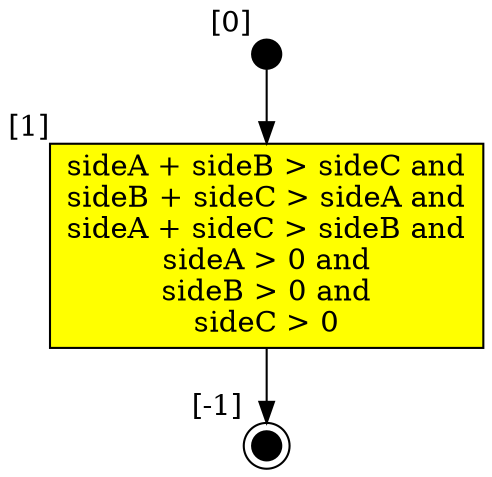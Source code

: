 digraph CLG {
  0 [style=filled, fillcolor=black, shape="circle", label="", fixedsize=true, width=.2, height=.2, xlabel="[0]"];
  1 [shape="box", label="sideA + sideB > sideC and
sideB + sideC > sideA and
sideA + sideC > sideB and
sideA > 0 and
sideB > 0 and
sideC > 0
", style=filled, fillcolor=yellow, xlabel="[1]"];
  2 [style=filled, fillcolor=black, shape="doublecircle", label="", fixedsize=true, width=.2, height=.2, xlabel="[-1]"];
  0 -> 1;
  1 -> 2;
}
